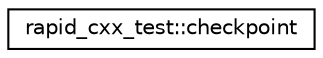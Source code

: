 digraph "Graphical Class Hierarchy"
{
  edge [fontname="Helvetica",fontsize="10",labelfontname="Helvetica",labelfontsize="10"];
  node [fontname="Helvetica",fontsize="10",shape=record];
  rankdir="LR";
  Node0 [label="rapid_cxx_test::checkpoint",height=0.2,width=0.4,color="black", fillcolor="white", style="filled",URL="$structrapid__cxx__test_1_1checkpoint.html"];
}

